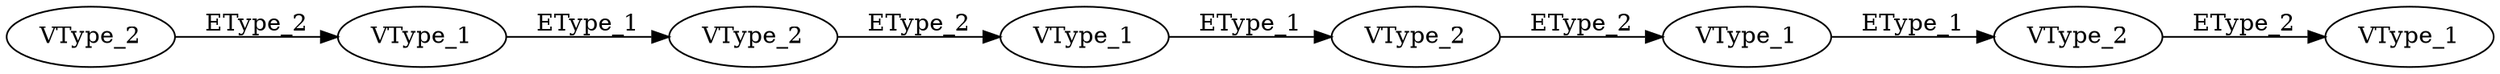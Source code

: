 digraph N2_M2_k7_view1 {
 rankdir="LR";
 1 [label="VType_2"];
 2 [label="VType_1"];
 3 [label="VType_2"];
 4 [label="VType_1"];
 5 [label="VType_2"];
 6 [label="VType_1"];
 7 [label="VType_2"];
 8 [label="VType_1"];

 1 -> 2 [label="EType_2"];
 2 -> 3 [label="EType_1"];
 3 -> 4 [label="EType_2"];
 4 -> 5 [label="EType_1"];
 5 -> 6 [label="EType_2"];
 6 -> 7 [label="EType_1"];
 7 -> 8 [label="EType_2"];
}
